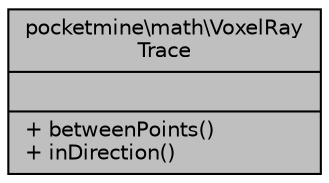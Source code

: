 digraph "pocketmine\math\VoxelRayTrace"
{
 // INTERACTIVE_SVG=YES
 // LATEX_PDF_SIZE
  edge [fontname="Helvetica",fontsize="10",labelfontname="Helvetica",labelfontsize="10"];
  node [fontname="Helvetica",fontsize="10",shape=record];
  Node1 [label="{pocketmine\\math\\VoxelRay\lTrace\n||+ betweenPoints()\l+ inDirection()\l}",height=0.2,width=0.4,color="black", fillcolor="grey75", style="filled", fontcolor="black",tooltip=" "];
}
